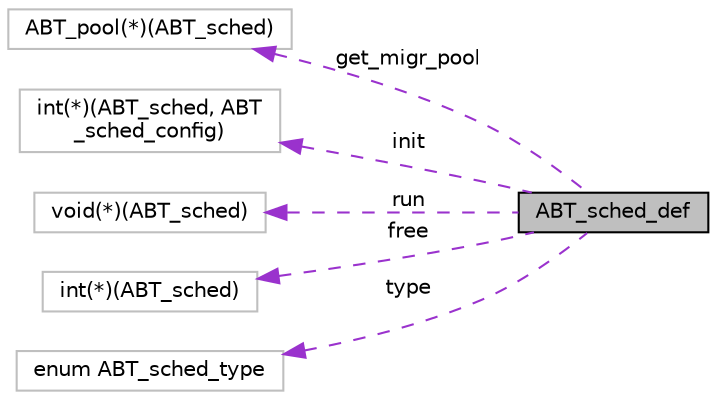 digraph "ABT_sched_def"
{
 // LATEX_PDF_SIZE
  edge [fontname="Helvetica",fontsize="10",labelfontname="Helvetica",labelfontsize="10"];
  node [fontname="Helvetica",fontsize="10",shape=record];
  rankdir="LR";
  Node1 [label="ABT_sched_def",height=0.2,width=0.4,color="black", fillcolor="grey75", style="filled", fontcolor="black",tooltip="A struct that defines a scheduler."];
  Node2 -> Node1 [dir="back",color="darkorchid3",fontsize="10",style="dashed",label=" get_migr_pool" ,fontname="Helvetica"];
  Node2 [label="ABT_pool(*)(ABT_sched)",height=0.2,width=0.4,color="grey75", fillcolor="white", style="filled",tooltip=" "];
  Node3 -> Node1 [dir="back",color="darkorchid3",fontsize="10",style="dashed",label=" init" ,fontname="Helvetica"];
  Node3 [label="int(*)(ABT_sched, ABT\l_sched_config)",height=0.2,width=0.4,color="grey75", fillcolor="white", style="filled",tooltip=" "];
  Node4 -> Node1 [dir="back",color="darkorchid3",fontsize="10",style="dashed",label=" run" ,fontname="Helvetica"];
  Node4 [label="void(*)(ABT_sched)",height=0.2,width=0.4,color="grey75", fillcolor="white", style="filled",tooltip=" "];
  Node5 -> Node1 [dir="back",color="darkorchid3",fontsize="10",style="dashed",label=" free" ,fontname="Helvetica"];
  Node5 [label="int(*)(ABT_sched)",height=0.2,width=0.4,color="grey75", fillcolor="white", style="filled",tooltip=" "];
  Node6 -> Node1 [dir="back",color="darkorchid3",fontsize="10",style="dashed",label=" type" ,fontname="Helvetica"];
  Node6 [label="enum ABT_sched_type",height=0.2,width=0.4,color="grey75", fillcolor="white", style="filled",tooltip=" "];
}
